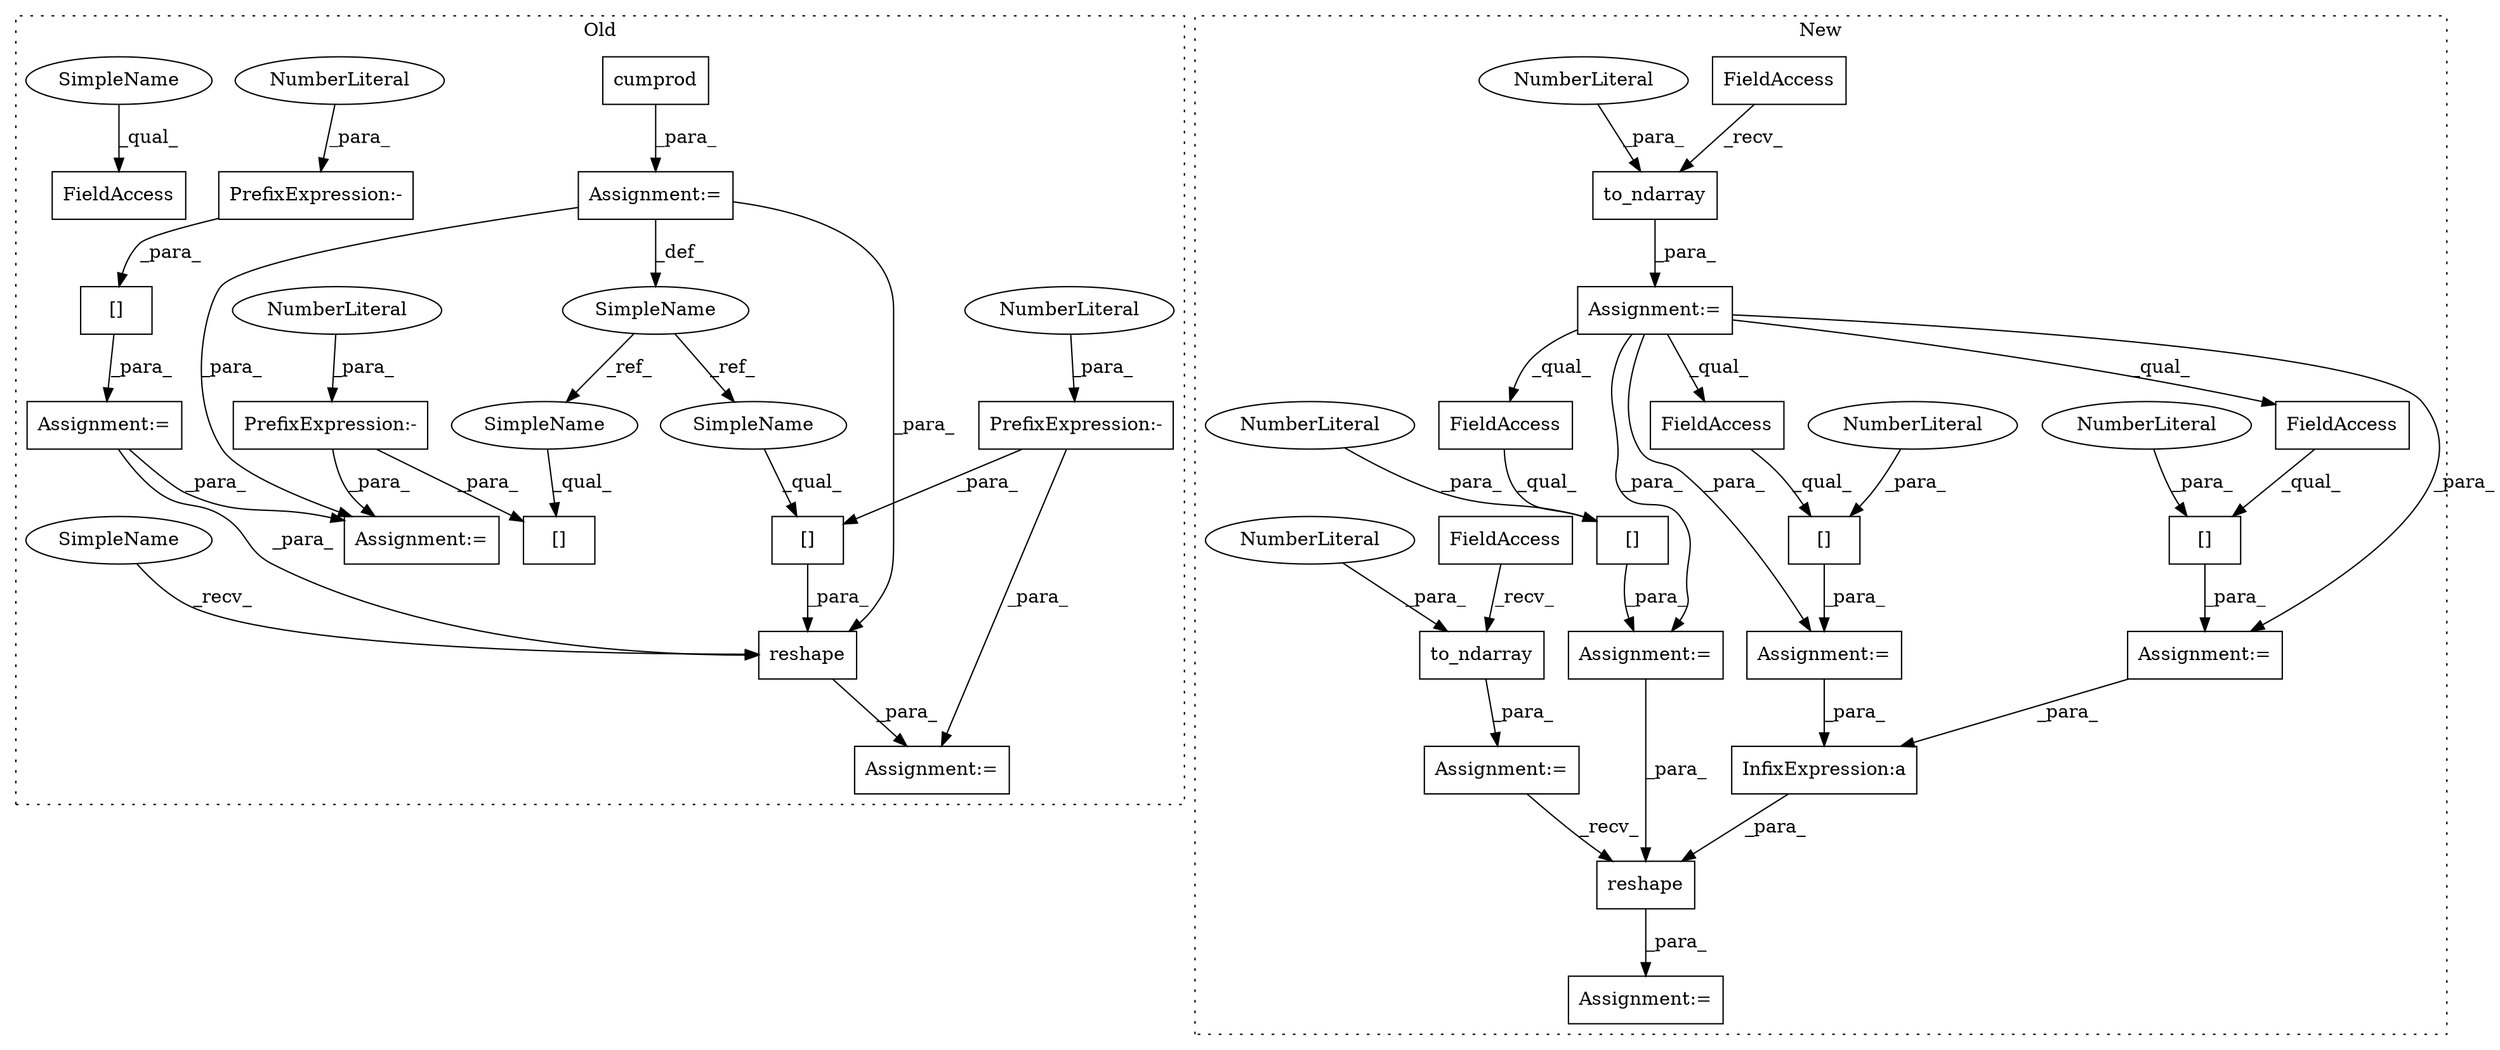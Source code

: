 digraph G {
subgraph cluster0 {
1 [label="cumprod" a="32" s="4006,4025" l="8,1" shape="box"];
7 [label="[]" a="2" s="4114,4130" l="14,1" shape="box"];
11 [label="PrefixExpression:-" a="38" s="4128" l="1" shape="box"];
12 [label="NumberLiteral" a="34" s="4129" l="1" shape="ellipse"];
14 [label="[]" a="2" s="4052,4068" l="14,1" shape="box"];
15 [label="SimpleName" a="42" s="3986" l="13" shape="ellipse"];
16 [label="PrefixExpression:-" a="38" s="4066" l="1" shape="box"];
17 [label="NumberLiteral" a="34" s="4067" l="1" shape="ellipse"];
18 [label="Assignment:=" a="7" s="3999" l="1" shape="box"];
29 [label="reshape" a="32" s="4044,4077" l="8,1" shape="box"];
30 [label="PrefixExpression:-" a="38" s="3977" l="1" shape="box"];
31 [label="NumberLiteral" a="34" s="3978" l="1" shape="ellipse"];
32 [label="[]" a="2" s="3965,3979" l="12,1" shape="box"];
33 [label="FieldAccess" a="22" s="3940" l="11" shape="box"];
36 [label="Assignment:=" a="7" s="4094" l="1" shape="box"];
37 [label="Assignment:=" a="7" s="4037" l="1" shape="box"];
40 [label="Assignment:=" a="7" s="3964" l="1" shape="box"];
41 [label="SimpleName" a="42" s="3940" l="5" shape="ellipse"];
42 [label="SimpleName" a="42" s="4038" l="5" shape="ellipse"];
43 [label="SimpleName" a="42" s="4052" l="13" shape="ellipse"];
44 [label="SimpleName" a="42" s="4114" l="13" shape="ellipse"];
label = "Old";
style="dotted";
}
subgraph cluster1 {
2 [label="to_ndarray" a="32" s="4228,4246" l="11,1" shape="box"];
3 [label="InfixExpression:a" a="27" s="4510" l="3" shape="box"];
4 [label="NumberLiteral" a="34" s="4245" l="1" shape="ellipse"];
5 [label="FieldAccess" a="22" s="4210" l="9" shape="box"];
6 [label="Assignment:=" a="7" s="4209" l="1" shape="box"];
8 [label="[]" a="2" s="4388,4401" l="12,1" shape="box"];
9 [label="NumberLiteral" a="34" s="4400" l="1" shape="ellipse"];
10 [label="FieldAccess" a="22" s="4388" l="11" shape="box"];
13 [label="Assignment:=" a="7" s="4387" l="1" shape="box"];
19 [label="Assignment:=" a="7" s="4482" l="1" shape="box"];
20 [label="Assignment:=" a="7" s="4263" l="1" shape="box"];
21 [label="to_ndarray" a="32" s="4282,4305" l="11,1" shape="box"];
22 [label="NumberLiteral" a="34" s="4304" l="1" shape="ellipse"];
23 [label="FieldAccess" a="22" s="4264" l="9" shape="box"];
24 [label="reshape" a="32" s="4494,4539" l="8,1" shape="box"];
25 [label="[]" a="2" s="4359,4372" l="12,1" shape="box"];
26 [label="NumberLiteral" a="34" s="4371" l="1" shape="ellipse"];
27 [label="[]" a="2" s="4321,4334" l="12,1" shape="box"];
28 [label="NumberLiteral" a="34" s="4333" l="1" shape="ellipse"];
34 [label="FieldAccess" a="22" s="4321" l="11" shape="box"];
35 [label="FieldAccess" a="22" s="4359" l="11" shape="box"];
38 [label="Assignment:=" a="7" s="4320" l="1" shape="box"];
39 [label="Assignment:=" a="7" s="4358" l="1" shape="box"];
label = "New";
style="dotted";
}
1 -> 18 [label="_para_"];
2 -> 6 [label="_para_"];
3 -> 24 [label="_para_"];
4 -> 2 [label="_para_"];
5 -> 2 [label="_recv_"];
6 -> 35 [label="_qual_"];
6 -> 10 [label="_qual_"];
6 -> 13 [label="_para_"];
6 -> 34 [label="_qual_"];
6 -> 39 [label="_para_"];
6 -> 38 [label="_para_"];
8 -> 13 [label="_para_"];
9 -> 8 [label="_para_"];
10 -> 8 [label="_qual_"];
11 -> 36 [label="_para_"];
11 -> 7 [label="_para_"];
12 -> 11 [label="_para_"];
13 -> 24 [label="_para_"];
14 -> 29 [label="_para_"];
15 -> 44 [label="_ref_"];
15 -> 43 [label="_ref_"];
16 -> 14 [label="_para_"];
16 -> 37 [label="_para_"];
17 -> 16 [label="_para_"];
18 -> 36 [label="_para_"];
18 -> 29 [label="_para_"];
18 -> 15 [label="_def_"];
20 -> 24 [label="_recv_"];
21 -> 20 [label="_para_"];
22 -> 21 [label="_para_"];
23 -> 21 [label="_recv_"];
24 -> 19 [label="_para_"];
25 -> 39 [label="_para_"];
26 -> 25 [label="_para_"];
27 -> 38 [label="_para_"];
28 -> 27 [label="_para_"];
29 -> 37 [label="_para_"];
30 -> 32 [label="_para_"];
31 -> 30 [label="_para_"];
32 -> 40 [label="_para_"];
34 -> 27 [label="_qual_"];
35 -> 25 [label="_qual_"];
38 -> 3 [label="_para_"];
39 -> 3 [label="_para_"];
40 -> 36 [label="_para_"];
40 -> 29 [label="_para_"];
41 -> 33 [label="_qual_"];
42 -> 29 [label="_recv_"];
43 -> 14 [label="_qual_"];
44 -> 7 [label="_qual_"];
}